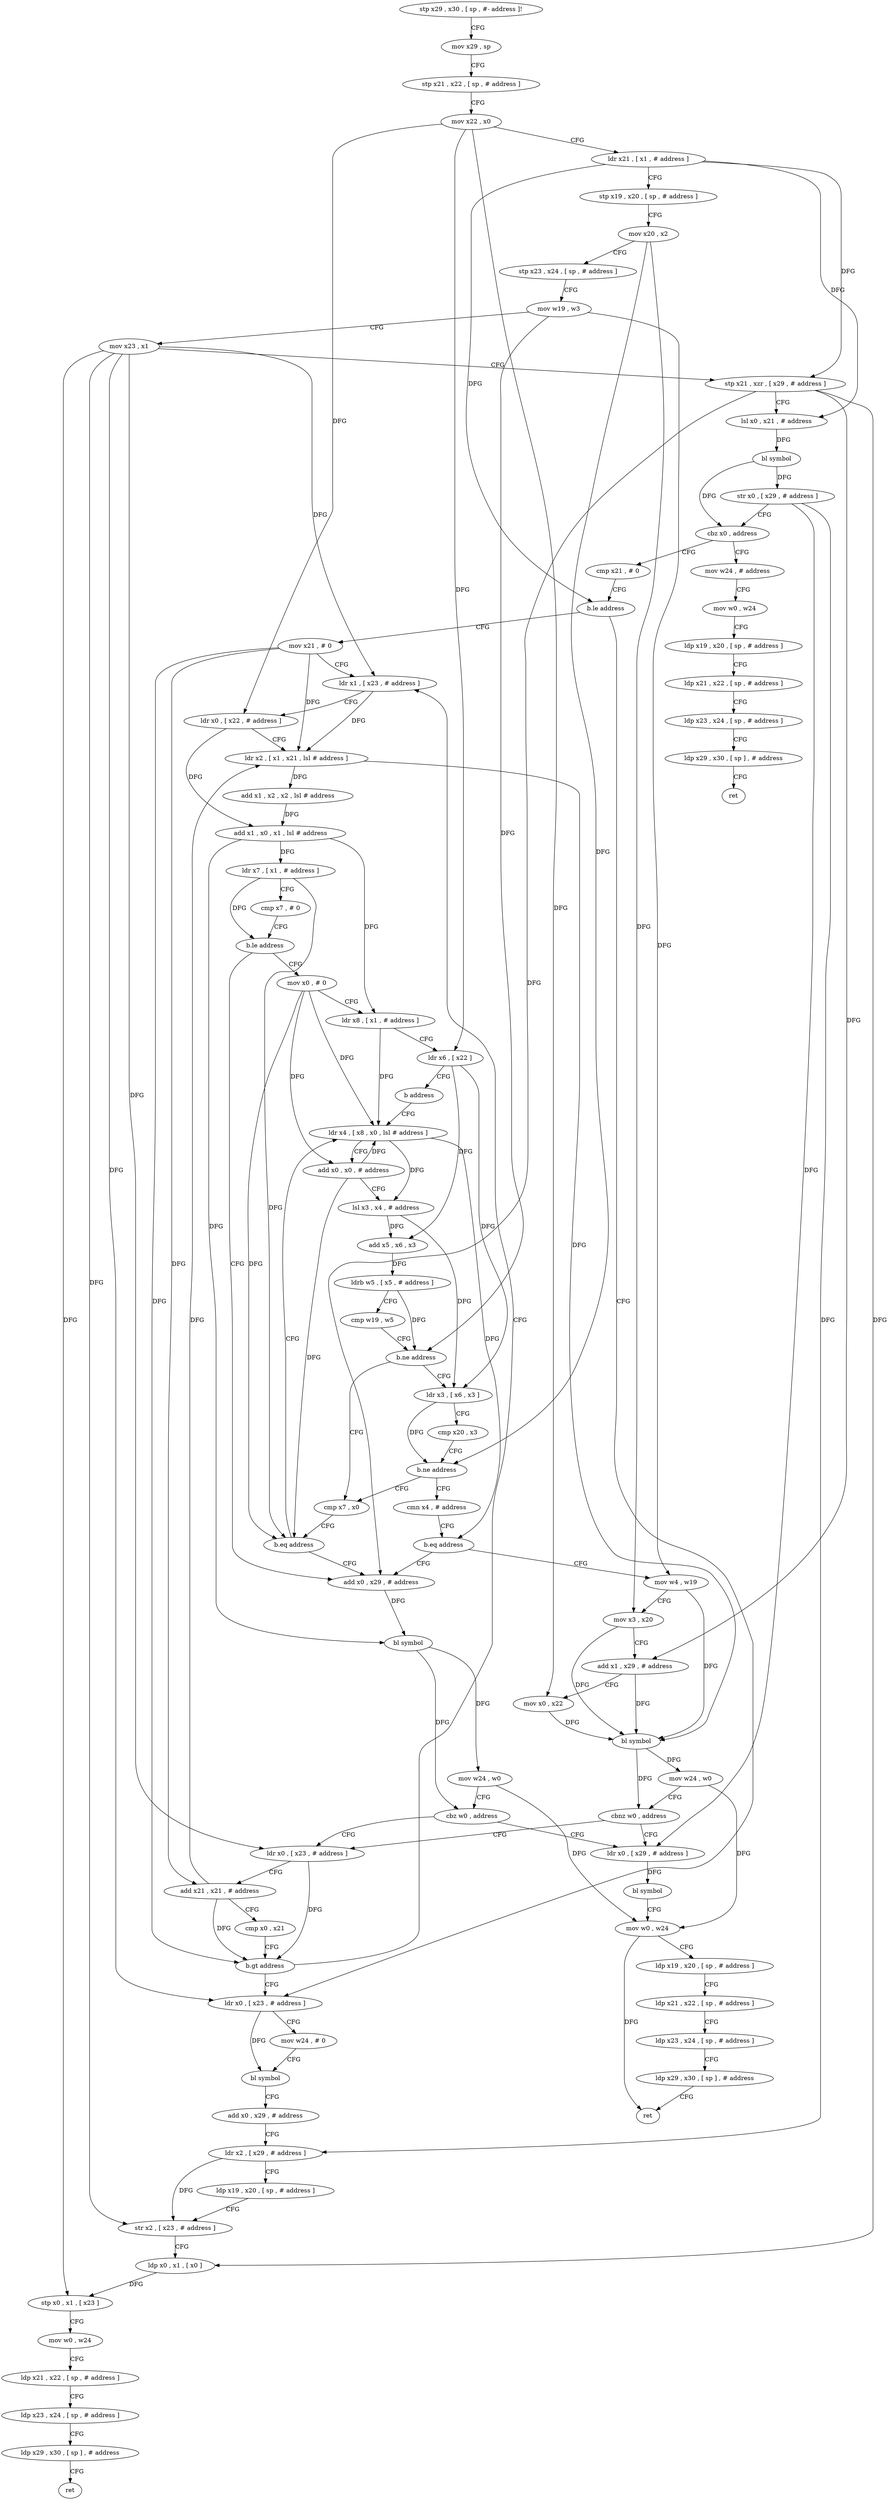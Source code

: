 digraph "func" {
"4332512" [label = "stp x29 , x30 , [ sp , #- address ]!" ]
"4332516" [label = "mov x29 , sp" ]
"4332520" [label = "stp x21 , x22 , [ sp , # address ]" ]
"4332524" [label = "mov x22 , x0" ]
"4332528" [label = "ldr x21 , [ x1 , # address ]" ]
"4332532" [label = "stp x19 , x20 , [ sp , # address ]" ]
"4332536" [label = "mov x20 , x2" ]
"4332540" [label = "stp x23 , x24 , [ sp , # address ]" ]
"4332544" [label = "mov w19 , w3" ]
"4332548" [label = "mov x23 , x1" ]
"4332552" [label = "stp x21 , xzr , [ x29 , # address ]" ]
"4332556" [label = "lsl x0 , x21 , # address" ]
"4332560" [label = "bl symbol" ]
"4332564" [label = "str x0 , [ x29 , # address ]" ]
"4332568" [label = "cbz x0 , address" ]
"4332840" [label = "mov w24 , # address" ]
"4332572" [label = "cmp x21 , # 0" ]
"4332844" [label = "mov w0 , w24" ]
"4332848" [label = "ldp x19 , x20 , [ sp , # address ]" ]
"4332852" [label = "ldp x21 , x22 , [ sp , # address ]" ]
"4332856" [label = "ldp x23 , x24 , [ sp , # address ]" ]
"4332860" [label = "ldp x29 , x30 , [ sp ] , # address" ]
"4332864" [label = "ret" ]
"4332576" [label = "b.le address" ]
"4332732" [label = "ldr x0 , [ x23 , # address ]" ]
"4332580" [label = "mov x21 , # 0" ]
"4332736" [label = "mov w24 , # 0" ]
"4332740" [label = "bl symbol" ]
"4332744" [label = "add x0 , x29 , # address" ]
"4332748" [label = "ldr x2 , [ x29 , # address ]" ]
"4332752" [label = "ldp x19 , x20 , [ sp , # address ]" ]
"4332756" [label = "str x2 , [ x23 , # address ]" ]
"4332760" [label = "ldp x0 , x1 , [ x0 ]" ]
"4332764" [label = "stp x0 , x1 , [ x23 ]" ]
"4332768" [label = "mov w0 , w24" ]
"4332772" [label = "ldp x21 , x22 , [ sp , # address ]" ]
"4332776" [label = "ldp x23 , x24 , [ sp , # address ]" ]
"4332780" [label = "ldp x29 , x30 , [ sp ] , # address" ]
"4332784" [label = "ret" ]
"4332584" [label = "ldr x1 , [ x23 , # address ]" ]
"4332792" [label = "add x0 , x29 , # address" ]
"4332796" [label = "bl symbol" ]
"4332800" [label = "mov w24 , w0" ]
"4332804" [label = "cbz w0 , address" ]
"4332716" [label = "ldr x0 , [ x23 , # address ]" ]
"4332808" [label = "ldr x0 , [ x29 , # address ]" ]
"4332616" [label = "mov x0 , # 0" ]
"4332620" [label = "ldr x8 , [ x1 , # address ]" ]
"4332624" [label = "ldr x6 , [ x22 ]" ]
"4332628" [label = "b address" ]
"4332640" [label = "ldr x4 , [ x8 , x0 , lsl # address ]" ]
"4332720" [label = "add x21 , x21 , # address" ]
"4332724" [label = "cmp x0 , x21" ]
"4332728" [label = "b.gt address" ]
"4332812" [label = "bl symbol" ]
"4332816" [label = "mov w0 , w24" ]
"4332820" [label = "ldp x19 , x20 , [ sp , # address ]" ]
"4332824" [label = "ldp x21 , x22 , [ sp , # address ]" ]
"4332828" [label = "ldp x23 , x24 , [ sp , # address ]" ]
"4332832" [label = "ldp x29 , x30 , [ sp ] , # address" ]
"4332836" [label = "ret" ]
"4332644" [label = "add x0 , x0 , # address" ]
"4332648" [label = "lsl x3 , x4 , # address" ]
"4332652" [label = "add x5 , x6 , x3" ]
"4332656" [label = "ldrb w5 , [ x5 , # address ]" ]
"4332660" [label = "cmp w19 , w5" ]
"4332664" [label = "b.ne address" ]
"4332632" [label = "cmp x7 , x0" ]
"4332668" [label = "ldr x3 , [ x6 , x3 ]" ]
"4332588" [label = "ldr x0 , [ x22 , # address ]" ]
"4332592" [label = "ldr x2 , [ x1 , x21 , lsl # address ]" ]
"4332596" [label = "add x1 , x2 , x2 , lsl # address" ]
"4332600" [label = "add x1 , x0 , x1 , lsl # address" ]
"4332604" [label = "ldr x7 , [ x1 , # address ]" ]
"4332608" [label = "cmp x7 , # 0" ]
"4332612" [label = "b.le address" ]
"4332636" [label = "b.eq address" ]
"4332672" [label = "cmp x20 , x3" ]
"4332676" [label = "b.ne address" ]
"4332680" [label = "cmn x4 , # address" ]
"4332684" [label = "b.eq address" ]
"4332688" [label = "mov w4 , w19" ]
"4332692" [label = "mov x3 , x20" ]
"4332696" [label = "add x1 , x29 , # address" ]
"4332700" [label = "mov x0 , x22" ]
"4332704" [label = "bl symbol" ]
"4332708" [label = "mov w24 , w0" ]
"4332712" [label = "cbnz w0 , address" ]
"4332512" -> "4332516" [ label = "CFG" ]
"4332516" -> "4332520" [ label = "CFG" ]
"4332520" -> "4332524" [ label = "CFG" ]
"4332524" -> "4332528" [ label = "CFG" ]
"4332524" -> "4332588" [ label = "DFG" ]
"4332524" -> "4332624" [ label = "DFG" ]
"4332524" -> "4332700" [ label = "DFG" ]
"4332528" -> "4332532" [ label = "CFG" ]
"4332528" -> "4332552" [ label = "DFG" ]
"4332528" -> "4332556" [ label = "DFG" ]
"4332528" -> "4332576" [ label = "DFG" ]
"4332532" -> "4332536" [ label = "CFG" ]
"4332536" -> "4332540" [ label = "CFG" ]
"4332536" -> "4332676" [ label = "DFG" ]
"4332536" -> "4332692" [ label = "DFG" ]
"4332540" -> "4332544" [ label = "CFG" ]
"4332544" -> "4332548" [ label = "CFG" ]
"4332544" -> "4332664" [ label = "DFG" ]
"4332544" -> "4332688" [ label = "DFG" ]
"4332548" -> "4332552" [ label = "CFG" ]
"4332548" -> "4332732" [ label = "DFG" ]
"4332548" -> "4332756" [ label = "DFG" ]
"4332548" -> "4332764" [ label = "DFG" ]
"4332548" -> "4332584" [ label = "DFG" ]
"4332548" -> "4332716" [ label = "DFG" ]
"4332552" -> "4332556" [ label = "CFG" ]
"4332552" -> "4332760" [ label = "DFG" ]
"4332552" -> "4332792" [ label = "DFG" ]
"4332552" -> "4332696" [ label = "DFG" ]
"4332556" -> "4332560" [ label = "DFG" ]
"4332560" -> "4332564" [ label = "DFG" ]
"4332560" -> "4332568" [ label = "DFG" ]
"4332564" -> "4332568" [ label = "CFG" ]
"4332564" -> "4332748" [ label = "DFG" ]
"4332564" -> "4332808" [ label = "DFG" ]
"4332568" -> "4332840" [ label = "CFG" ]
"4332568" -> "4332572" [ label = "CFG" ]
"4332840" -> "4332844" [ label = "CFG" ]
"4332572" -> "4332576" [ label = "CFG" ]
"4332844" -> "4332848" [ label = "CFG" ]
"4332848" -> "4332852" [ label = "CFG" ]
"4332852" -> "4332856" [ label = "CFG" ]
"4332856" -> "4332860" [ label = "CFG" ]
"4332860" -> "4332864" [ label = "CFG" ]
"4332576" -> "4332732" [ label = "CFG" ]
"4332576" -> "4332580" [ label = "CFG" ]
"4332732" -> "4332736" [ label = "CFG" ]
"4332732" -> "4332740" [ label = "DFG" ]
"4332580" -> "4332584" [ label = "CFG" ]
"4332580" -> "4332592" [ label = "DFG" ]
"4332580" -> "4332720" [ label = "DFG" ]
"4332580" -> "4332728" [ label = "DFG" ]
"4332736" -> "4332740" [ label = "CFG" ]
"4332740" -> "4332744" [ label = "CFG" ]
"4332744" -> "4332748" [ label = "CFG" ]
"4332748" -> "4332752" [ label = "CFG" ]
"4332748" -> "4332756" [ label = "DFG" ]
"4332752" -> "4332756" [ label = "CFG" ]
"4332756" -> "4332760" [ label = "CFG" ]
"4332760" -> "4332764" [ label = "DFG" ]
"4332764" -> "4332768" [ label = "CFG" ]
"4332768" -> "4332772" [ label = "CFG" ]
"4332772" -> "4332776" [ label = "CFG" ]
"4332776" -> "4332780" [ label = "CFG" ]
"4332780" -> "4332784" [ label = "CFG" ]
"4332584" -> "4332588" [ label = "CFG" ]
"4332584" -> "4332592" [ label = "DFG" ]
"4332792" -> "4332796" [ label = "DFG" ]
"4332796" -> "4332800" [ label = "DFG" ]
"4332796" -> "4332804" [ label = "DFG" ]
"4332800" -> "4332804" [ label = "CFG" ]
"4332800" -> "4332816" [ label = "DFG" ]
"4332804" -> "4332716" [ label = "CFG" ]
"4332804" -> "4332808" [ label = "CFG" ]
"4332716" -> "4332720" [ label = "CFG" ]
"4332716" -> "4332728" [ label = "DFG" ]
"4332808" -> "4332812" [ label = "DFG" ]
"4332616" -> "4332620" [ label = "CFG" ]
"4332616" -> "4332640" [ label = "DFG" ]
"4332616" -> "4332644" [ label = "DFG" ]
"4332616" -> "4332636" [ label = "DFG" ]
"4332620" -> "4332624" [ label = "CFG" ]
"4332620" -> "4332640" [ label = "DFG" ]
"4332624" -> "4332628" [ label = "CFG" ]
"4332624" -> "4332652" [ label = "DFG" ]
"4332624" -> "4332668" [ label = "DFG" ]
"4332628" -> "4332640" [ label = "CFG" ]
"4332640" -> "4332644" [ label = "CFG" ]
"4332640" -> "4332648" [ label = "DFG" ]
"4332640" -> "4332684" [ label = "DFG" ]
"4332720" -> "4332724" [ label = "CFG" ]
"4332720" -> "4332592" [ label = "DFG" ]
"4332720" -> "4332728" [ label = "DFG" ]
"4332724" -> "4332728" [ label = "CFG" ]
"4332728" -> "4332584" [ label = "CFG" ]
"4332728" -> "4332732" [ label = "CFG" ]
"4332812" -> "4332816" [ label = "CFG" ]
"4332816" -> "4332820" [ label = "CFG" ]
"4332816" -> "4332836" [ label = "DFG" ]
"4332820" -> "4332824" [ label = "CFG" ]
"4332824" -> "4332828" [ label = "CFG" ]
"4332828" -> "4332832" [ label = "CFG" ]
"4332832" -> "4332836" [ label = "CFG" ]
"4332644" -> "4332648" [ label = "CFG" ]
"4332644" -> "4332640" [ label = "DFG" ]
"4332644" -> "4332636" [ label = "DFG" ]
"4332648" -> "4332652" [ label = "DFG" ]
"4332648" -> "4332668" [ label = "DFG" ]
"4332652" -> "4332656" [ label = "DFG" ]
"4332656" -> "4332660" [ label = "CFG" ]
"4332656" -> "4332664" [ label = "DFG" ]
"4332660" -> "4332664" [ label = "CFG" ]
"4332664" -> "4332632" [ label = "CFG" ]
"4332664" -> "4332668" [ label = "CFG" ]
"4332632" -> "4332636" [ label = "CFG" ]
"4332668" -> "4332672" [ label = "CFG" ]
"4332668" -> "4332676" [ label = "DFG" ]
"4332588" -> "4332592" [ label = "CFG" ]
"4332588" -> "4332600" [ label = "DFG" ]
"4332592" -> "4332596" [ label = "DFG" ]
"4332592" -> "4332704" [ label = "DFG" ]
"4332596" -> "4332600" [ label = "DFG" ]
"4332600" -> "4332604" [ label = "DFG" ]
"4332600" -> "4332796" [ label = "DFG" ]
"4332600" -> "4332620" [ label = "DFG" ]
"4332604" -> "4332608" [ label = "CFG" ]
"4332604" -> "4332612" [ label = "DFG" ]
"4332604" -> "4332636" [ label = "DFG" ]
"4332608" -> "4332612" [ label = "CFG" ]
"4332612" -> "4332792" [ label = "CFG" ]
"4332612" -> "4332616" [ label = "CFG" ]
"4332636" -> "4332792" [ label = "CFG" ]
"4332636" -> "4332640" [ label = "CFG" ]
"4332672" -> "4332676" [ label = "CFG" ]
"4332676" -> "4332632" [ label = "CFG" ]
"4332676" -> "4332680" [ label = "CFG" ]
"4332680" -> "4332684" [ label = "CFG" ]
"4332684" -> "4332792" [ label = "CFG" ]
"4332684" -> "4332688" [ label = "CFG" ]
"4332688" -> "4332692" [ label = "CFG" ]
"4332688" -> "4332704" [ label = "DFG" ]
"4332692" -> "4332696" [ label = "CFG" ]
"4332692" -> "4332704" [ label = "DFG" ]
"4332696" -> "4332700" [ label = "CFG" ]
"4332696" -> "4332704" [ label = "DFG" ]
"4332700" -> "4332704" [ label = "DFG" ]
"4332704" -> "4332708" [ label = "DFG" ]
"4332704" -> "4332712" [ label = "DFG" ]
"4332708" -> "4332712" [ label = "CFG" ]
"4332708" -> "4332816" [ label = "DFG" ]
"4332712" -> "4332808" [ label = "CFG" ]
"4332712" -> "4332716" [ label = "CFG" ]
}
